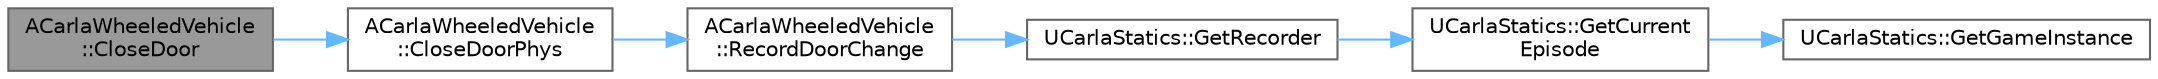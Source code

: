 digraph "ACarlaWheeledVehicle::CloseDoor"
{
 // INTERACTIVE_SVG=YES
 // LATEX_PDF_SIZE
  bgcolor="transparent";
  edge [fontname=Helvetica,fontsize=10,labelfontname=Helvetica,labelfontsize=10];
  node [fontname=Helvetica,fontsize=10,shape=box,height=0.2,width=0.4];
  rankdir="LR";
  Node1 [id="Node000001",label="ACarlaWheeledVehicle\l::CloseDoor",height=0.2,width=0.4,color="gray40", fillcolor="grey60", style="filled", fontcolor="black",tooltip=" "];
  Node1 -> Node2 [id="edge1_Node000001_Node000002",color="steelblue1",style="solid",tooltip=" "];
  Node2 [id="Node000002",label="ACarlaWheeledVehicle\l::CloseDoorPhys",height=0.2,width=0.4,color="grey40", fillcolor="white", style="filled",URL="$d5/d70/classACarlaWheeledVehicle.html#a114c84eaff7178ef92e37ea0e0ac9e34",tooltip=" "];
  Node2 -> Node3 [id="edge2_Node000002_Node000003",color="steelblue1",style="solid",tooltip=" "];
  Node3 [id="Node000003",label="ACarlaWheeledVehicle\l::RecordDoorChange",height=0.2,width=0.4,color="grey40", fillcolor="white", style="filled",URL="$d5/d70/classACarlaWheeledVehicle.html#a087b3bd2e47d6662fce3e4f0da7cca61",tooltip=" "];
  Node3 -> Node4 [id="edge3_Node000003_Node000004",color="steelblue1",style="solid",tooltip=" "];
  Node4 [id="Node000004",label="UCarlaStatics::GetRecorder",height=0.2,width=0.4,color="grey40", fillcolor="white", style="filled",URL="$d7/d1e/classUCarlaStatics.html#adf84009ecb71dd12430e36c61a030c91",tooltip=" "];
  Node4 -> Node5 [id="edge4_Node000004_Node000005",color="steelblue1",style="solid",tooltip=" "];
  Node5 [id="Node000005",label="UCarlaStatics::GetCurrent\lEpisode",height=0.2,width=0.4,color="grey40", fillcolor="white", style="filled",URL="$d7/d1e/classUCarlaStatics.html#a83f2a341e32413abf1ec85ee740c2036",tooltip=" "];
  Node5 -> Node6 [id="edge5_Node000005_Node000006",color="steelblue1",style="solid",tooltip=" "];
  Node6 [id="Node000006",label="UCarlaStatics::GetGameInstance",height=0.2,width=0.4,color="grey40", fillcolor="white", style="filled",URL="$d7/d1e/classUCarlaStatics.html#a35e7cb760a58848081a618e7fa8201e2",tooltip=" "];
}
